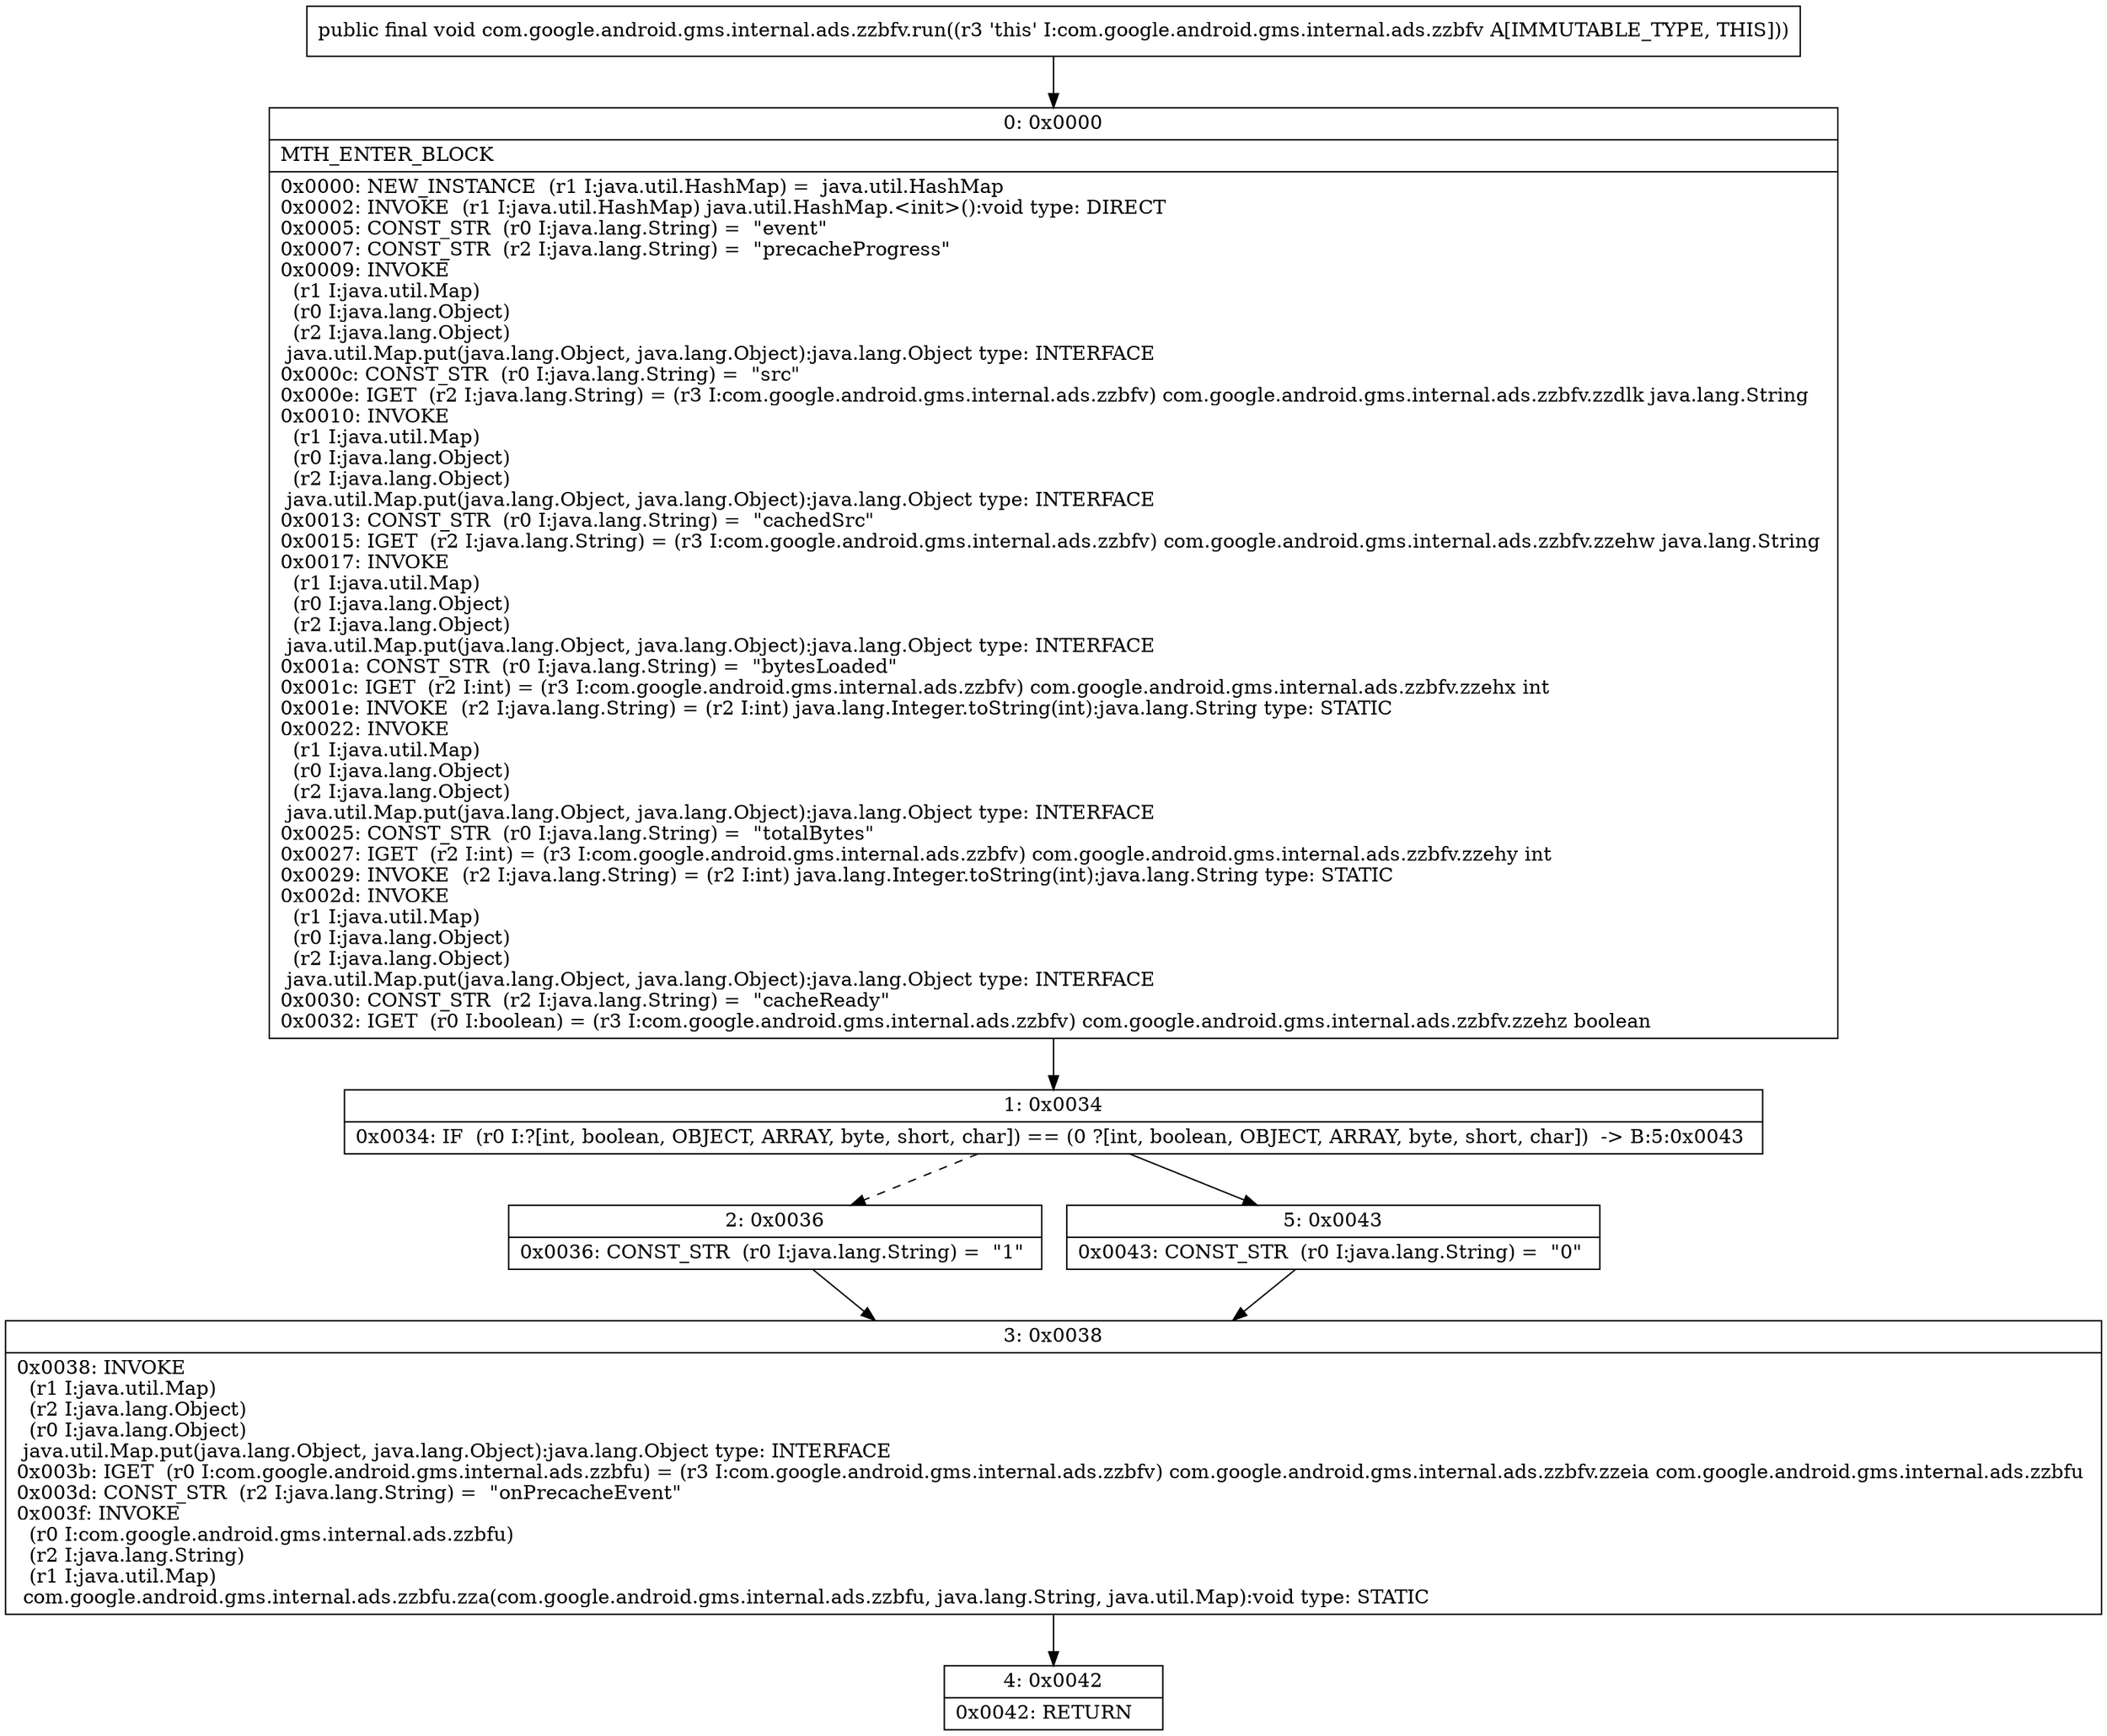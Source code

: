 digraph "CFG forcom.google.android.gms.internal.ads.zzbfv.run()V" {
Node_0 [shape=record,label="{0\:\ 0x0000|MTH_ENTER_BLOCK\l|0x0000: NEW_INSTANCE  (r1 I:java.util.HashMap) =  java.util.HashMap \l0x0002: INVOKE  (r1 I:java.util.HashMap) java.util.HashMap.\<init\>():void type: DIRECT \l0x0005: CONST_STR  (r0 I:java.lang.String) =  \"event\" \l0x0007: CONST_STR  (r2 I:java.lang.String) =  \"precacheProgress\" \l0x0009: INVOKE  \l  (r1 I:java.util.Map)\l  (r0 I:java.lang.Object)\l  (r2 I:java.lang.Object)\l java.util.Map.put(java.lang.Object, java.lang.Object):java.lang.Object type: INTERFACE \l0x000c: CONST_STR  (r0 I:java.lang.String) =  \"src\" \l0x000e: IGET  (r2 I:java.lang.String) = (r3 I:com.google.android.gms.internal.ads.zzbfv) com.google.android.gms.internal.ads.zzbfv.zzdlk java.lang.String \l0x0010: INVOKE  \l  (r1 I:java.util.Map)\l  (r0 I:java.lang.Object)\l  (r2 I:java.lang.Object)\l java.util.Map.put(java.lang.Object, java.lang.Object):java.lang.Object type: INTERFACE \l0x0013: CONST_STR  (r0 I:java.lang.String) =  \"cachedSrc\" \l0x0015: IGET  (r2 I:java.lang.String) = (r3 I:com.google.android.gms.internal.ads.zzbfv) com.google.android.gms.internal.ads.zzbfv.zzehw java.lang.String \l0x0017: INVOKE  \l  (r1 I:java.util.Map)\l  (r0 I:java.lang.Object)\l  (r2 I:java.lang.Object)\l java.util.Map.put(java.lang.Object, java.lang.Object):java.lang.Object type: INTERFACE \l0x001a: CONST_STR  (r0 I:java.lang.String) =  \"bytesLoaded\" \l0x001c: IGET  (r2 I:int) = (r3 I:com.google.android.gms.internal.ads.zzbfv) com.google.android.gms.internal.ads.zzbfv.zzehx int \l0x001e: INVOKE  (r2 I:java.lang.String) = (r2 I:int) java.lang.Integer.toString(int):java.lang.String type: STATIC \l0x0022: INVOKE  \l  (r1 I:java.util.Map)\l  (r0 I:java.lang.Object)\l  (r2 I:java.lang.Object)\l java.util.Map.put(java.lang.Object, java.lang.Object):java.lang.Object type: INTERFACE \l0x0025: CONST_STR  (r0 I:java.lang.String) =  \"totalBytes\" \l0x0027: IGET  (r2 I:int) = (r3 I:com.google.android.gms.internal.ads.zzbfv) com.google.android.gms.internal.ads.zzbfv.zzehy int \l0x0029: INVOKE  (r2 I:java.lang.String) = (r2 I:int) java.lang.Integer.toString(int):java.lang.String type: STATIC \l0x002d: INVOKE  \l  (r1 I:java.util.Map)\l  (r0 I:java.lang.Object)\l  (r2 I:java.lang.Object)\l java.util.Map.put(java.lang.Object, java.lang.Object):java.lang.Object type: INTERFACE \l0x0030: CONST_STR  (r2 I:java.lang.String) =  \"cacheReady\" \l0x0032: IGET  (r0 I:boolean) = (r3 I:com.google.android.gms.internal.ads.zzbfv) com.google.android.gms.internal.ads.zzbfv.zzehz boolean \l}"];
Node_1 [shape=record,label="{1\:\ 0x0034|0x0034: IF  (r0 I:?[int, boolean, OBJECT, ARRAY, byte, short, char]) == (0 ?[int, boolean, OBJECT, ARRAY, byte, short, char])  \-\> B:5:0x0043 \l}"];
Node_2 [shape=record,label="{2\:\ 0x0036|0x0036: CONST_STR  (r0 I:java.lang.String) =  \"1\" \l}"];
Node_3 [shape=record,label="{3\:\ 0x0038|0x0038: INVOKE  \l  (r1 I:java.util.Map)\l  (r2 I:java.lang.Object)\l  (r0 I:java.lang.Object)\l java.util.Map.put(java.lang.Object, java.lang.Object):java.lang.Object type: INTERFACE \l0x003b: IGET  (r0 I:com.google.android.gms.internal.ads.zzbfu) = (r3 I:com.google.android.gms.internal.ads.zzbfv) com.google.android.gms.internal.ads.zzbfv.zzeia com.google.android.gms.internal.ads.zzbfu \l0x003d: CONST_STR  (r2 I:java.lang.String) =  \"onPrecacheEvent\" \l0x003f: INVOKE  \l  (r0 I:com.google.android.gms.internal.ads.zzbfu)\l  (r2 I:java.lang.String)\l  (r1 I:java.util.Map)\l com.google.android.gms.internal.ads.zzbfu.zza(com.google.android.gms.internal.ads.zzbfu, java.lang.String, java.util.Map):void type: STATIC \l}"];
Node_4 [shape=record,label="{4\:\ 0x0042|0x0042: RETURN   \l}"];
Node_5 [shape=record,label="{5\:\ 0x0043|0x0043: CONST_STR  (r0 I:java.lang.String) =  \"0\" \l}"];
MethodNode[shape=record,label="{public final void com.google.android.gms.internal.ads.zzbfv.run((r3 'this' I:com.google.android.gms.internal.ads.zzbfv A[IMMUTABLE_TYPE, THIS])) }"];
MethodNode -> Node_0;
Node_0 -> Node_1;
Node_1 -> Node_2[style=dashed];
Node_1 -> Node_5;
Node_2 -> Node_3;
Node_3 -> Node_4;
Node_5 -> Node_3;
}


